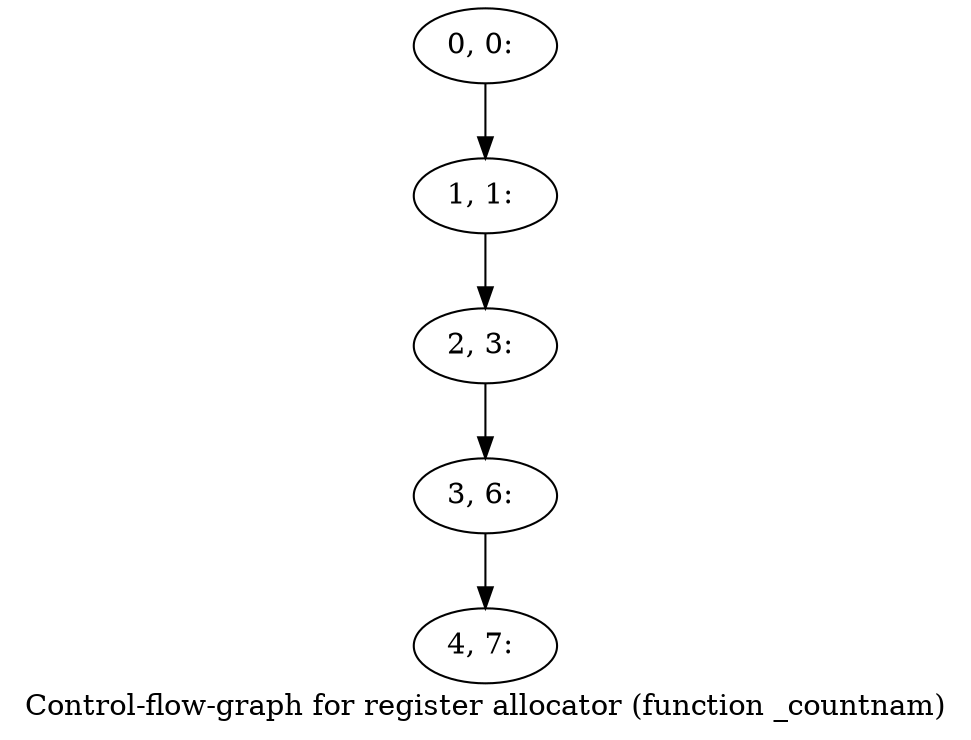 digraph G {
graph [label="Control-flow-graph for register allocator (function _countnam)"]
0[label="0, 0: "];
1[label="1, 1: "];
2[label="2, 3: "];
3[label="3, 6: "];
4[label="4, 7: "];
0->1 ;
1->2 ;
2->3 ;
3->4 ;
}
